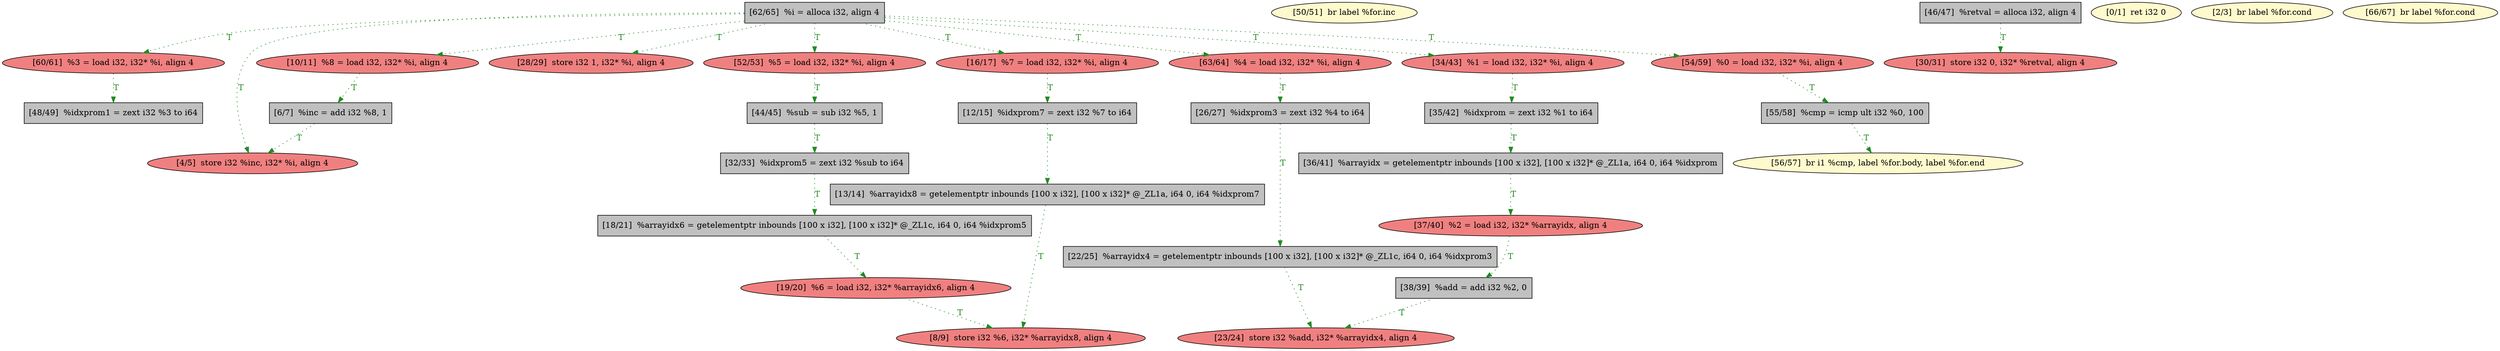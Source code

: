 
digraph G {


node63 [fillcolor=lemonchiffon,label="[56/57]  br i1 %cmp, label %for.body, label %for.end",shape=ellipse,style=filled ]
node62 [fillcolor=lightcoral,label="[19/20]  %6 = load i32, i32* %arrayidx6, align 4",shape=ellipse,style=filled ]
node61 [fillcolor=lightcoral,label="[37/40]  %2 = load i32, i32* %arrayidx, align 4",shape=ellipse,style=filled ]
node60 [fillcolor=lightcoral,label="[23/24]  store i32 %add, i32* %arrayidx4, align 4",shape=ellipse,style=filled ]
node58 [fillcolor=grey,label="[62/65]  %i = alloca i32, align 4",shape=rectangle,style=filled ]
node57 [fillcolor=lightcoral,label="[60/61]  %3 = load i32, i32* %i, align 4",shape=ellipse,style=filled ]
node56 [fillcolor=grey,label="[55/58]  %cmp = icmp ult i32 %0, 100",shape=rectangle,style=filled ]
node59 [fillcolor=grey,label="[36/41]  %arrayidx = getelementptr inbounds [100 x i32], [100 x i32]* @_ZL1a, i64 0, i64 %idxprom",shape=rectangle,style=filled ]
node53 [fillcolor=lemonchiffon,label="[50/51]  br label %for.inc",shape=ellipse,style=filled ]
node52 [fillcolor=grey,label="[48/49]  %idxprom1 = zext i32 %3 to i64",shape=rectangle,style=filled ]
node51 [fillcolor=grey,label="[35/42]  %idxprom = zext i32 %1 to i64",shape=rectangle,style=filled ]
node39 [fillcolor=lightcoral,label="[10/11]  %8 = load i32, i32* %i, align 4",shape=ellipse,style=filled ]
node65 [fillcolor=grey,label="[13/14]  %arrayidx8 = getelementptr inbounds [100 x i32], [100 x i32]* @_ZL1a, i64 0, i64 %idxprom7",shape=rectangle,style=filled ]
node64 [fillcolor=grey,label="[38/39]  %add = add i32 %2, 0",shape=rectangle,style=filled ]
node44 [fillcolor=grey,label="[26/27]  %idxprom3 = zext i32 %4 to i64",shape=rectangle,style=filled ]
node38 [fillcolor=lightcoral,label="[8/9]  store i32 %6, i32* %arrayidx8, align 4",shape=ellipse,style=filled ]
node36 [fillcolor=lightcoral,label="[4/5]  store i32 %inc, i32* %i, align 4",shape=ellipse,style=filled ]
node47 [fillcolor=grey,label="[32/33]  %idxprom5 = zext i32 %sub to i64",shape=rectangle,style=filled ]
node50 [fillcolor=grey,label="[46/47]  %retval = alloca i32, align 4",shape=rectangle,style=filled ]
node34 [fillcolor=lemonchiffon,label="[0/1]  ret i32 0",shape=ellipse,style=filled ]
node45 [fillcolor=lightcoral,label="[28/29]  store i32 1, i32* %i, align 4",shape=ellipse,style=filled ]
node54 [fillcolor=lightcoral,label="[52/53]  %5 = load i32, i32* %i, align 4",shape=ellipse,style=filled ]
node40 [fillcolor=grey,label="[12/15]  %idxprom7 = zext i32 %7 to i64",shape=rectangle,style=filled ]
node67 [fillcolor=lightcoral,label="[63/64]  %4 = load i32, i32* %i, align 4",shape=ellipse,style=filled ]
node48 [fillcolor=lightcoral,label="[34/43]  %1 = load i32, i32* %i, align 4",shape=ellipse,style=filled ]
node35 [fillcolor=lemonchiffon,label="[2/3]  br label %for.cond",shape=ellipse,style=filled ]
node49 [fillcolor=grey,label="[44/45]  %sub = sub i32 %5, 1",shape=rectangle,style=filled ]
node37 [fillcolor=grey,label="[6/7]  %inc = add i32 %8, 1",shape=rectangle,style=filled ]
node41 [fillcolor=lightcoral,label="[16/17]  %7 = load i32, i32* %i, align 4",shape=ellipse,style=filled ]
node43 [fillcolor=grey,label="[22/25]  %arrayidx4 = getelementptr inbounds [100 x i32], [100 x i32]* @_ZL1c, i64 0, i64 %idxprom3",shape=rectangle,style=filled ]
node42 [fillcolor=grey,label="[18/21]  %arrayidx6 = getelementptr inbounds [100 x i32], [100 x i32]* @_ZL1c, i64 0, i64 %idxprom5",shape=rectangle,style=filled ]
node66 [fillcolor=lemonchiffon,label="[66/67]  br label %for.cond",shape=ellipse,style=filled ]
node55 [fillcolor=lightcoral,label="[54/59]  %0 = load i32, i32* %i, align 4",shape=ellipse,style=filled ]
node46 [fillcolor=lightcoral,label="[30/31]  store i32 0, i32* %retval, align 4",shape=ellipse,style=filled ]

node59->node61 [style=dotted,color=forestgreen,label="T",fontcolor=forestgreen ]
node58->node57 [style=dotted,color=forestgreen,label="T",fontcolor=forestgreen ]
node48->node51 [style=dotted,color=forestgreen,label="T",fontcolor=forestgreen ]
node58->node48 [style=dotted,color=forestgreen,label="T",fontcolor=forestgreen ]
node64->node60 [style=dotted,color=forestgreen,label="T",fontcolor=forestgreen ]
node56->node63 [style=dotted,color=forestgreen,label="T",fontcolor=forestgreen ]
node58->node55 [style=dotted,color=forestgreen,label="T",fontcolor=forestgreen ]
node58->node36 [style=dotted,color=forestgreen,label="T",fontcolor=forestgreen ]
node50->node46 [style=dotted,color=forestgreen,label="T",fontcolor=forestgreen ]
node58->node67 [style=dotted,color=forestgreen,label="T",fontcolor=forestgreen ]
node58->node39 [style=dotted,color=forestgreen,label="T",fontcolor=forestgreen ]
node39->node37 [style=dotted,color=forestgreen,label="T",fontcolor=forestgreen ]
node62->node38 [style=dotted,color=forestgreen,label="T",fontcolor=forestgreen ]
node41->node40 [style=dotted,color=forestgreen,label="T",fontcolor=forestgreen ]
node61->node64 [style=dotted,color=forestgreen,label="T",fontcolor=forestgreen ]
node42->node62 [style=dotted,color=forestgreen,label="T",fontcolor=forestgreen ]
node37->node36 [style=dotted,color=forestgreen,label="T",fontcolor=forestgreen ]
node65->node38 [style=dotted,color=forestgreen,label="T",fontcolor=forestgreen ]
node47->node42 [style=dotted,color=forestgreen,label="T",fontcolor=forestgreen ]
node58->node54 [style=dotted,color=forestgreen,label="T",fontcolor=forestgreen ]
node40->node65 [style=dotted,color=forestgreen,label="T",fontcolor=forestgreen ]
node49->node47 [style=dotted,color=forestgreen,label="T",fontcolor=forestgreen ]
node58->node41 [style=dotted,color=forestgreen,label="T",fontcolor=forestgreen ]
node54->node49 [style=dotted,color=forestgreen,label="T",fontcolor=forestgreen ]
node51->node59 [style=dotted,color=forestgreen,label="T",fontcolor=forestgreen ]
node57->node52 [style=dotted,color=forestgreen,label="T",fontcolor=forestgreen ]
node43->node60 [style=dotted,color=forestgreen,label="T",fontcolor=forestgreen ]
node55->node56 [style=dotted,color=forestgreen,label="T",fontcolor=forestgreen ]
node44->node43 [style=dotted,color=forestgreen,label="T",fontcolor=forestgreen ]
node58->node45 [style=dotted,color=forestgreen,label="T",fontcolor=forestgreen ]
node67->node44 [style=dotted,color=forestgreen,label="T",fontcolor=forestgreen ]


}
